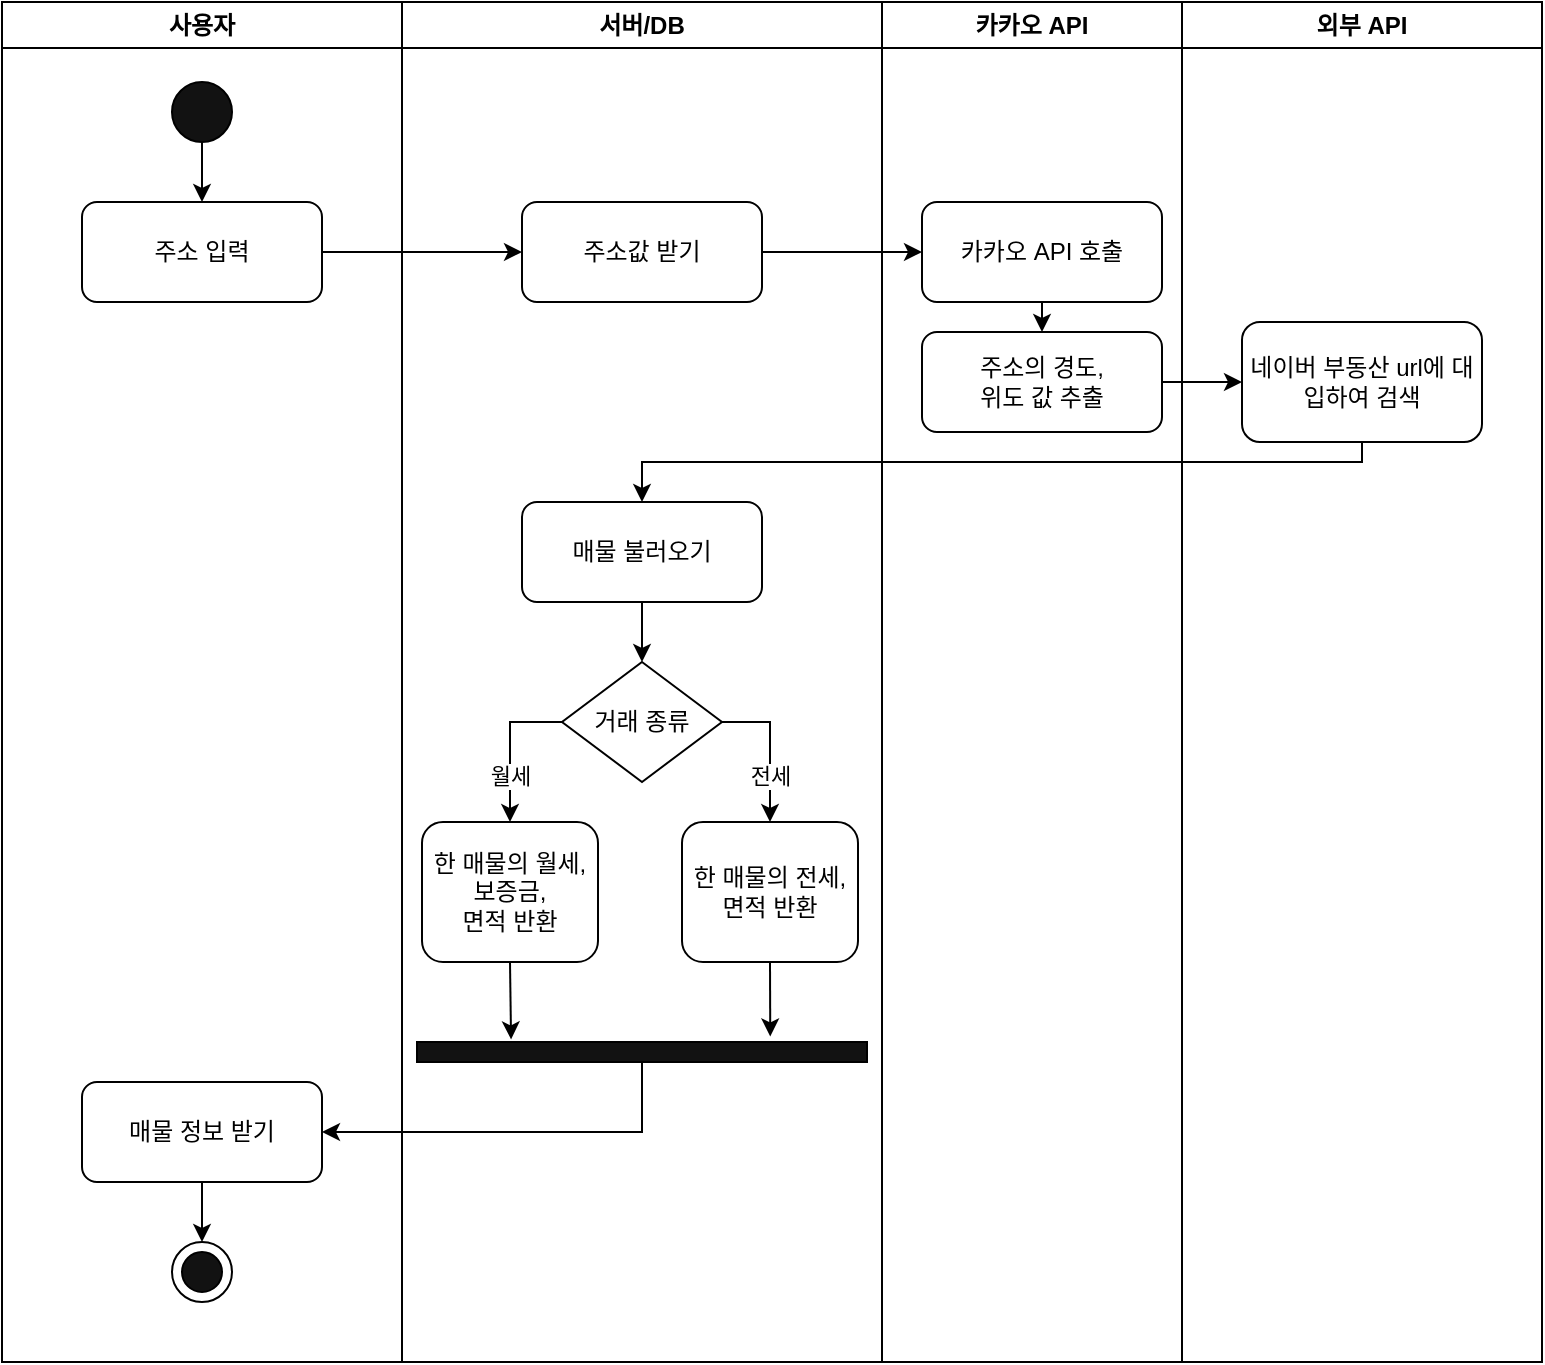 <mxfile version="22.1.11" type="github">
  <diagram name="페이지-1" id="I9tHwxixIqzVXGr1ii1-">
    <mxGraphModel dx="1154" dy="729" grid="1" gridSize="10" guides="1" tooltips="1" connect="1" arrows="1" fold="1" page="1" pageScale="1" pageWidth="827" pageHeight="1169" math="0" shadow="0">
      <root>
        <mxCell id="0" />
        <mxCell id="1" parent="0" />
        <mxCell id="TWEKV3C4PbeZUNHtCxb8-3" style="edgeStyle=orthogonalEdgeStyle;rounded=0;orthogonalLoop=1;jettySize=auto;html=1;exitX=1;exitY=0.5;exitDx=0;exitDy=0;entryX=0;entryY=0.5;entryDx=0;entryDy=0;" parent="1" source="TWEKV3C4PbeZUNHtCxb8-1" target="TWEKV3C4PbeZUNHtCxb8-2" edge="1">
          <mxGeometry relative="1" as="geometry" />
        </mxCell>
        <mxCell id="TWEKV3C4PbeZUNHtCxb8-8" style="edgeStyle=orthogonalEdgeStyle;rounded=0;orthogonalLoop=1;jettySize=auto;html=1;exitX=1;exitY=0.5;exitDx=0;exitDy=0;entryX=0;entryY=0.5;entryDx=0;entryDy=0;" parent="1" source="TWEKV3C4PbeZUNHtCxb8-2" target="TWEKV3C4PbeZUNHtCxb8-4" edge="1">
          <mxGeometry relative="1" as="geometry" />
        </mxCell>
        <mxCell id="TWEKV3C4PbeZUNHtCxb8-2" value="주소값 받기" style="rounded=1;whiteSpace=wrap;html=1;" parent="1" vertex="1">
          <mxGeometry x="320" y="130" width="120" height="50" as="geometry" />
        </mxCell>
        <mxCell id="TWEKV3C4PbeZUNHtCxb8-20" style="edgeStyle=orthogonalEdgeStyle;rounded=0;orthogonalLoop=1;jettySize=auto;html=1;exitX=1;exitY=0.5;exitDx=0;exitDy=0;entryX=0;entryY=0.5;entryDx=0;entryDy=0;" parent="1" source="TWEKV3C4PbeZUNHtCxb8-6" target="TWEKV3C4PbeZUNHtCxb8-9" edge="1">
          <mxGeometry relative="1" as="geometry" />
        </mxCell>
        <mxCell id="TWEKV3C4PbeZUNHtCxb8-64" style="edgeStyle=orthogonalEdgeStyle;rounded=0;orthogonalLoop=1;jettySize=auto;html=1;exitX=0.5;exitY=1;exitDx=0;exitDy=0;entryX=0.5;entryY=0;entryDx=0;entryDy=0;" parent="1" source="TWEKV3C4PbeZUNHtCxb8-21" target="TWEKV3C4PbeZUNHtCxb8-29" edge="1">
          <mxGeometry relative="1" as="geometry" />
        </mxCell>
        <mxCell id="TWEKV3C4PbeZUNHtCxb8-21" value="매물 불러오기" style="rounded=1;whiteSpace=wrap;html=1;" parent="1" vertex="1">
          <mxGeometry x="320" y="280" width="120" height="50" as="geometry" />
        </mxCell>
        <mxCell id="TWEKV3C4PbeZUNHtCxb8-33" value="전세" style="edgeStyle=orthogonalEdgeStyle;rounded=0;orthogonalLoop=1;jettySize=auto;html=1;exitX=1;exitY=0.5;exitDx=0;exitDy=0;entryX=0.5;entryY=0;entryDx=0;entryDy=0;" parent="1" source="TWEKV3C4PbeZUNHtCxb8-29" target="TWEKV3C4PbeZUNHtCxb8-31" edge="1">
          <mxGeometry x="0.375" relative="1" as="geometry">
            <mxPoint as="offset" />
          </mxGeometry>
        </mxCell>
        <mxCell id="TWEKV3C4PbeZUNHtCxb8-40" value="월세" style="edgeStyle=orthogonalEdgeStyle;rounded=0;orthogonalLoop=1;jettySize=auto;html=1;exitX=0;exitY=0.5;exitDx=0;exitDy=0;entryX=0.5;entryY=0;entryDx=0;entryDy=0;" parent="1" source="TWEKV3C4PbeZUNHtCxb8-29" target="TWEKV3C4PbeZUNHtCxb8-38" edge="1">
          <mxGeometry x="0.394" relative="1" as="geometry">
            <mxPoint as="offset" />
          </mxGeometry>
        </mxCell>
        <mxCell id="TWEKV3C4PbeZUNHtCxb8-31" value="한 매물의 전세, 면적 반환" style="rounded=1;whiteSpace=wrap;html=1;" parent="1" vertex="1">
          <mxGeometry x="400" y="440" width="88" height="70" as="geometry" />
        </mxCell>
        <mxCell id="TWEKV3C4PbeZUNHtCxb8-49" style="edgeStyle=orthogonalEdgeStyle;rounded=0;orthogonalLoop=1;jettySize=auto;html=1;exitX=0.5;exitY=1;exitDx=0;exitDy=0;entryX=1;entryY=0.5;entryDx=0;entryDy=0;" parent="1" source="TWEKV3C4PbeZUNHtCxb8-35" target="TWEKV3C4PbeZUNHtCxb8-48" edge="1">
          <mxGeometry relative="1" as="geometry" />
        </mxCell>
        <mxCell id="TWEKV3C4PbeZUNHtCxb8-35" value="" style="rounded=0;whiteSpace=wrap;html=1;fillColor=#121212;" parent="1" vertex="1">
          <mxGeometry x="267.5" y="550" width="225" height="10" as="geometry" />
        </mxCell>
        <mxCell id="TWEKV3C4PbeZUNHtCxb8-38" value="한 매물의 월세, 보증금,&lt;br&gt;면적 반환" style="rounded=1;whiteSpace=wrap;html=1;" parent="1" vertex="1">
          <mxGeometry x="270" y="440" width="88" height="70" as="geometry" />
        </mxCell>
        <mxCell id="TWEKV3C4PbeZUNHtCxb8-44" style="edgeStyle=orthogonalEdgeStyle;rounded=0;orthogonalLoop=1;jettySize=auto;html=1;exitX=0.5;exitY=1;exitDx=0;exitDy=0;entryX=0.209;entryY=-0.13;entryDx=0;entryDy=0;entryPerimeter=0;" parent="1" source="TWEKV3C4PbeZUNHtCxb8-38" target="TWEKV3C4PbeZUNHtCxb8-35" edge="1">
          <mxGeometry relative="1" as="geometry" />
        </mxCell>
        <mxCell id="TWEKV3C4PbeZUNHtCxb8-45" style="edgeStyle=orthogonalEdgeStyle;rounded=0;orthogonalLoop=1;jettySize=auto;html=1;exitX=0.5;exitY=1;exitDx=0;exitDy=0;entryX=0.785;entryY=-0.278;entryDx=0;entryDy=0;entryPerimeter=0;" parent="1" source="TWEKV3C4PbeZUNHtCxb8-31" target="TWEKV3C4PbeZUNHtCxb8-35" edge="1">
          <mxGeometry relative="1" as="geometry" />
        </mxCell>
        <mxCell id="TWEKV3C4PbeZUNHtCxb8-46" value="" style="ellipse;whiteSpace=wrap;html=1;aspect=fixed;" parent="1" vertex="1">
          <mxGeometry x="145" y="650" width="30" height="30" as="geometry" />
        </mxCell>
        <mxCell id="TWEKV3C4PbeZUNHtCxb8-47" value="" style="ellipse;whiteSpace=wrap;html=1;aspect=fixed;fillColor=#121212;" parent="1" vertex="1">
          <mxGeometry x="150" y="655" width="20" height="20" as="geometry" />
        </mxCell>
        <mxCell id="TWEKV3C4PbeZUNHtCxb8-50" style="edgeStyle=orthogonalEdgeStyle;rounded=0;orthogonalLoop=1;jettySize=auto;html=1;exitX=0.5;exitY=1;exitDx=0;exitDy=0;entryX=0.5;entryY=0;entryDx=0;entryDy=0;" parent="1" source="TWEKV3C4PbeZUNHtCxb8-48" target="TWEKV3C4PbeZUNHtCxb8-46" edge="1">
          <mxGeometry relative="1" as="geometry" />
        </mxCell>
        <mxCell id="TWEKV3C4PbeZUNHtCxb8-48" value="매물 정보 받기" style="rounded=1;whiteSpace=wrap;html=1;" parent="1" vertex="1">
          <mxGeometry x="100" y="570" width="120" height="50" as="geometry" />
        </mxCell>
        <mxCell id="TWEKV3C4PbeZUNHtCxb8-56" value="사용자" style="swimlane;whiteSpace=wrap;html=1;" parent="1" vertex="1">
          <mxGeometry x="60" y="30" width="200" height="680" as="geometry" />
        </mxCell>
        <mxCell id="TWEKV3C4PbeZUNHtCxb8-1" value="주소 입력" style="rounded=1;whiteSpace=wrap;html=1;" parent="TWEKV3C4PbeZUNHtCxb8-56" vertex="1">
          <mxGeometry x="40" y="100" width="120" height="50" as="geometry" />
        </mxCell>
        <mxCell id="TWEKV3C4PbeZUNHtCxb8-14" style="edgeStyle=orthogonalEdgeStyle;rounded=0;orthogonalLoop=1;jettySize=auto;html=1;exitX=0.5;exitY=1;exitDx=0;exitDy=0;entryX=0.5;entryY=0;entryDx=0;entryDy=0;" parent="TWEKV3C4PbeZUNHtCxb8-56" source="TWEKV3C4PbeZUNHtCxb8-11" target="TWEKV3C4PbeZUNHtCxb8-1" edge="1">
          <mxGeometry relative="1" as="geometry" />
        </mxCell>
        <mxCell id="TWEKV3C4PbeZUNHtCxb8-11" value="" style="ellipse;whiteSpace=wrap;html=1;aspect=fixed;fillColor=#121212;" parent="TWEKV3C4PbeZUNHtCxb8-56" vertex="1">
          <mxGeometry x="85" y="40" width="30" height="30" as="geometry" />
        </mxCell>
        <mxCell id="TWEKV3C4PbeZUNHtCxb8-57" value="서버/DB" style="swimlane;whiteSpace=wrap;html=1;" parent="1" vertex="1">
          <mxGeometry x="260" y="30" width="240" height="680" as="geometry" />
        </mxCell>
        <mxCell id="TWEKV3C4PbeZUNHtCxb8-29" value="거래 종류" style="rhombus;whiteSpace=wrap;html=1;" parent="TWEKV3C4PbeZUNHtCxb8-57" vertex="1">
          <mxGeometry x="80" y="330" width="80" height="60" as="geometry" />
        </mxCell>
        <mxCell id="TWEKV3C4PbeZUNHtCxb8-61" value="카카오 API" style="swimlane;whiteSpace=wrap;html=1;startSize=23;" parent="1" vertex="1">
          <mxGeometry x="500" y="30" width="150" height="680" as="geometry" />
        </mxCell>
        <mxCell id="TWEKV3C4PbeZUNHtCxb8-6" value="주소의 경도, &lt;br&gt;위도 값 추출" style="rounded=1;whiteSpace=wrap;html=1;" parent="TWEKV3C4PbeZUNHtCxb8-61" vertex="1">
          <mxGeometry x="20" y="165" width="120" height="50" as="geometry" />
        </mxCell>
        <mxCell id="TWEKV3C4PbeZUNHtCxb8-4" value="카카오 API 호출" style="rounded=1;whiteSpace=wrap;html=1;" parent="TWEKV3C4PbeZUNHtCxb8-61" vertex="1">
          <mxGeometry x="20" y="100" width="120" height="50" as="geometry" />
        </mxCell>
        <mxCell id="TWEKV3C4PbeZUNHtCxb8-7" style="edgeStyle=orthogonalEdgeStyle;rounded=0;orthogonalLoop=1;jettySize=auto;html=1;exitX=0.5;exitY=1;exitDx=0;exitDy=0;entryX=0.5;entryY=0;entryDx=0;entryDy=0;" parent="TWEKV3C4PbeZUNHtCxb8-61" source="TWEKV3C4PbeZUNHtCxb8-4" target="TWEKV3C4PbeZUNHtCxb8-6" edge="1">
          <mxGeometry relative="1" as="geometry" />
        </mxCell>
        <mxCell id="TWEKV3C4PbeZUNHtCxb8-62" value="외부 API" style="swimlane;whiteSpace=wrap;html=1;" parent="1" vertex="1">
          <mxGeometry x="650" y="30" width="180" height="680" as="geometry" />
        </mxCell>
        <mxCell id="TWEKV3C4PbeZUNHtCxb8-9" value="네이버 부동산 url에 대입하여 검색" style="rounded=1;whiteSpace=wrap;html=1;" parent="TWEKV3C4PbeZUNHtCxb8-62" vertex="1">
          <mxGeometry x="30" y="160" width="120" height="60" as="geometry" />
        </mxCell>
        <mxCell id="TWEKV3C4PbeZUNHtCxb8-63" style="edgeStyle=orthogonalEdgeStyle;rounded=0;orthogonalLoop=1;jettySize=auto;html=1;exitX=0.5;exitY=1;exitDx=0;exitDy=0;entryX=0.5;entryY=0;entryDx=0;entryDy=0;" parent="1" source="TWEKV3C4PbeZUNHtCxb8-9" target="TWEKV3C4PbeZUNHtCxb8-21" edge="1">
          <mxGeometry relative="1" as="geometry">
            <Array as="points">
              <mxPoint x="740" y="260" />
              <mxPoint x="380" y="260" />
            </Array>
          </mxGeometry>
        </mxCell>
      </root>
    </mxGraphModel>
  </diagram>
</mxfile>
